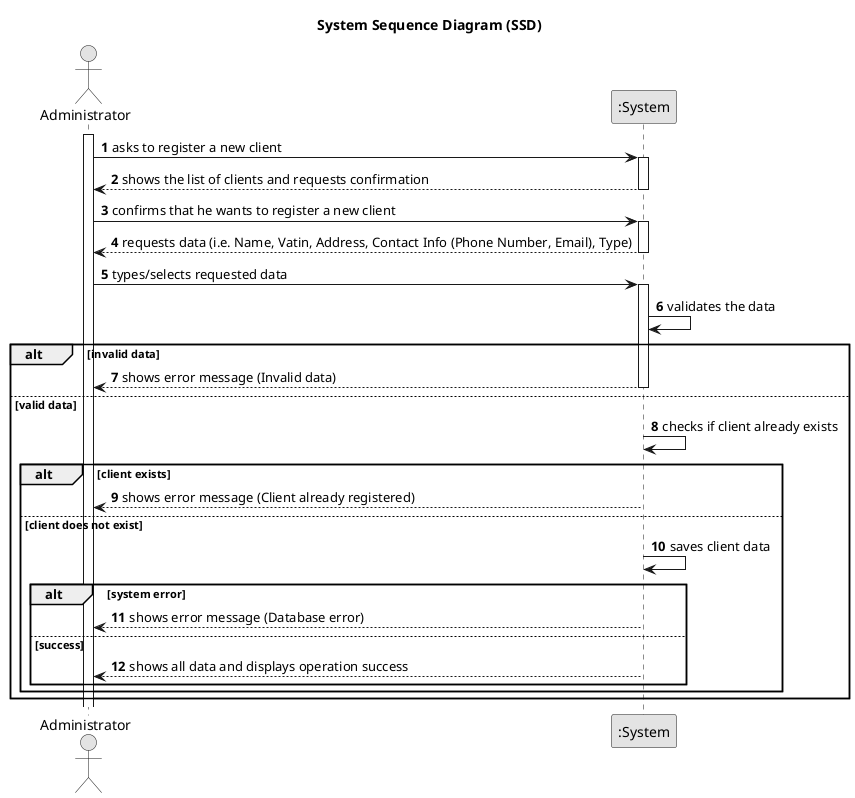 @startuml
skinparam monochrome true
skinparam packageStyle rectangle
skinparam shadowing false

title System Sequence Diagram (SSD)

autonumber

actor "Administrator" as ADM
participant ":System" as System

activate ADM

    ADM -> System : asks to register a new client
    activate System

        System --> ADM : shows the list of clients and requests confirmation
    deactivate System

    ADM -> System : confirms that he wants to register a new client
    activate System

        System --> ADM : requests data (i.e. Name, Vatin, Address, Contact Info (Phone Number, Email), Type)
    deactivate System

    ADM -> System : types/selects requested data
    activate System

        System -> System : validates the data
        alt invalid data
            System --> ADM : shows error message (Invalid data)
            deactivate System
        else valid data
            System -> System : checks if client already exists
            alt client exists
                System --> ADM : shows error message (Client already registered)
                deactivate System
            else client does not exist
                System -> System : saves client data
                alt system error
                    System --> ADM : shows error message (Database error)
                    deactivate System
                else success
                    System --> ADM : shows all data and displays operation success
                    deactivate System
                end
            end
        end
@enduml
